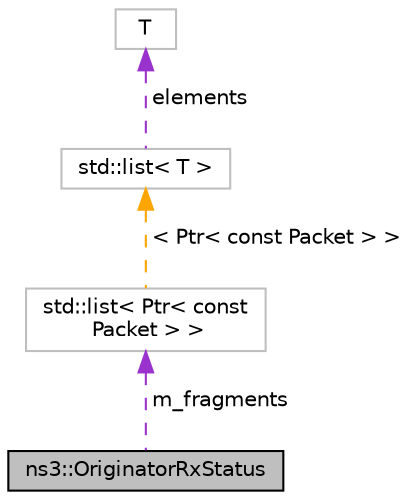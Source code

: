 digraph "ns3::OriginatorRxStatus"
{
 // LATEX_PDF_SIZE
  edge [fontname="Helvetica",fontsize="10",labelfontname="Helvetica",labelfontsize="10"];
  node [fontname="Helvetica",fontsize="10",shape=record];
  Node1 [label="ns3::OriginatorRxStatus",height=0.2,width=0.4,color="black", fillcolor="grey75", style="filled", fontcolor="black",tooltip="A class to keep track of the packet originator status."];
  Node2 -> Node1 [dir="back",color="darkorchid3",fontsize="10",style="dashed",label=" m_fragments" ,fontname="Helvetica"];
  Node2 [label="std::list\< Ptr\< const\l Packet \> \>",height=0.2,width=0.4,color="grey75", fillcolor="white", style="filled",tooltip=" "];
  Node3 -> Node2 [dir="back",color="orange",fontsize="10",style="dashed",label=" \< Ptr\< const Packet \> \>" ,fontname="Helvetica"];
  Node3 [label="std::list\< T \>",height=0.2,width=0.4,color="grey75", fillcolor="white", style="filled",tooltip=" "];
  Node4 -> Node3 [dir="back",color="darkorchid3",fontsize="10",style="dashed",label=" elements" ,fontname="Helvetica"];
  Node4 [label="T",height=0.2,width=0.4,color="grey75", fillcolor="white", style="filled",tooltip=" "];
}
